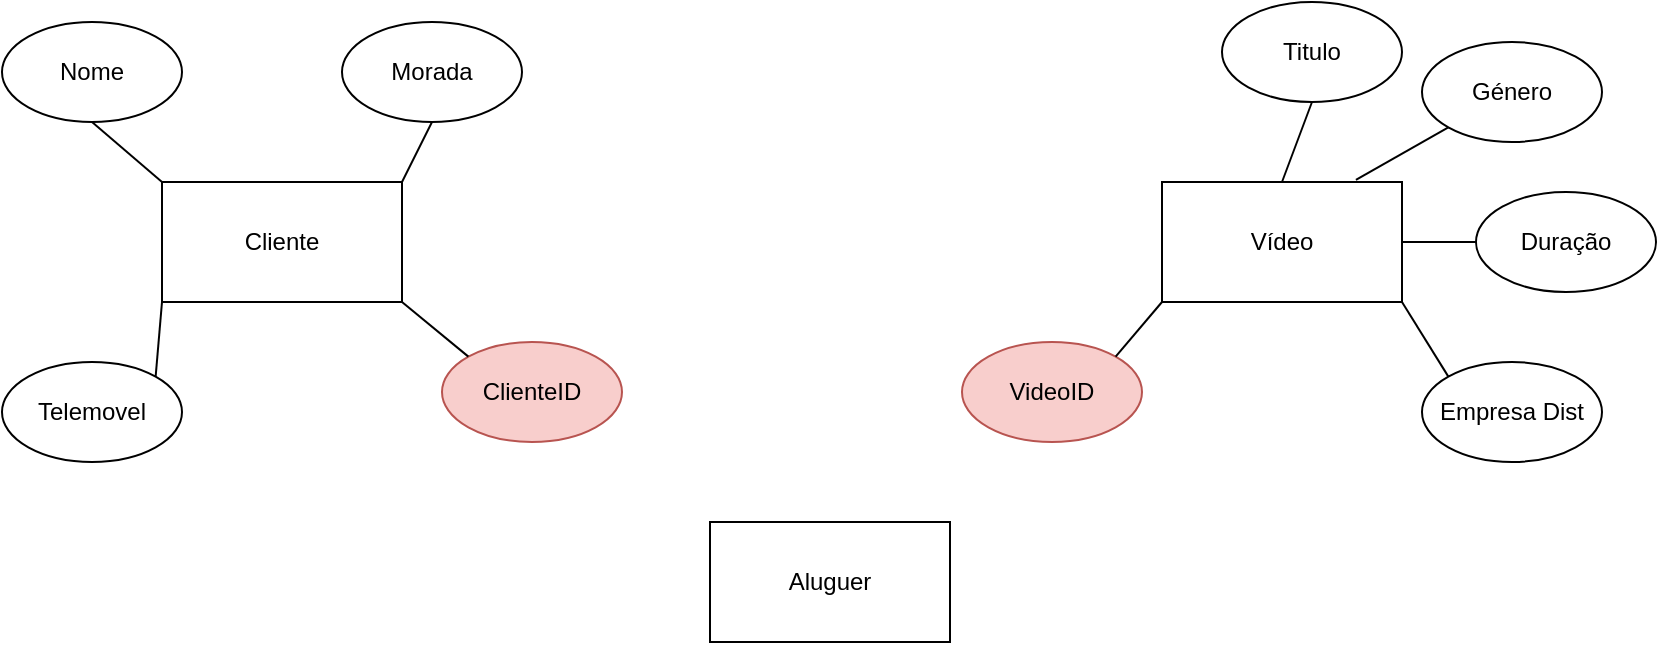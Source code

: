 <mxfile version="26.0.11">
  <diagram name="Página-1" id="H-ZeN5PNFQwEcWbW4MgQ">
    <mxGraphModel dx="1392" dy="753" grid="1" gridSize="10" guides="1" tooltips="1" connect="1" arrows="1" fold="1" page="1" pageScale="1" pageWidth="827" pageHeight="1169" math="0" shadow="0">
      <root>
        <mxCell id="0" />
        <mxCell id="1" parent="0" />
        <mxCell id="fIbbeYh1DY2cRxnVT3x6-1" value="Cliente" style="rounded=0;whiteSpace=wrap;html=1;" vertex="1" parent="1">
          <mxGeometry x="80" y="130" width="120" height="60" as="geometry" />
        </mxCell>
        <mxCell id="fIbbeYh1DY2cRxnVT3x6-2" value="Aluguer" style="rounded=0;whiteSpace=wrap;html=1;" vertex="1" parent="1">
          <mxGeometry x="354" y="300" width="120" height="60" as="geometry" />
        </mxCell>
        <mxCell id="fIbbeYh1DY2cRxnVT3x6-3" value="Vídeo" style="rounded=0;whiteSpace=wrap;html=1;" vertex="1" parent="1">
          <mxGeometry x="580" y="130" width="120" height="60" as="geometry" />
        </mxCell>
        <mxCell id="fIbbeYh1DY2cRxnVT3x6-4" value="Nome" style="ellipse;whiteSpace=wrap;html=1;" vertex="1" parent="1">
          <mxGeometry y="50" width="90" height="50" as="geometry" />
        </mxCell>
        <mxCell id="fIbbeYh1DY2cRxnVT3x6-5" value="Morada" style="ellipse;whiteSpace=wrap;html=1;" vertex="1" parent="1">
          <mxGeometry x="170" y="50" width="90" height="50" as="geometry" />
        </mxCell>
        <mxCell id="fIbbeYh1DY2cRxnVT3x6-6" value="Telemovel" style="ellipse;whiteSpace=wrap;html=1;" vertex="1" parent="1">
          <mxGeometry y="220" width="90" height="50" as="geometry" />
        </mxCell>
        <mxCell id="fIbbeYh1DY2cRxnVT3x6-7" value="ClienteID" style="ellipse;whiteSpace=wrap;html=1;fillColor=#f8cecc;strokeColor=#b85450;" vertex="1" parent="1">
          <mxGeometry x="220" y="210" width="90" height="50" as="geometry" />
        </mxCell>
        <mxCell id="fIbbeYh1DY2cRxnVT3x6-8" value="" style="endArrow=none;html=1;rounded=0;exitX=0.5;exitY=1;exitDx=0;exitDy=0;entryX=0;entryY=0;entryDx=0;entryDy=0;" edge="1" parent="1" source="fIbbeYh1DY2cRxnVT3x6-4" target="fIbbeYh1DY2cRxnVT3x6-1">
          <mxGeometry width="50" height="50" relative="1" as="geometry">
            <mxPoint x="130" y="110" as="sourcePoint" />
            <mxPoint x="180" y="60" as="targetPoint" />
          </mxGeometry>
        </mxCell>
        <mxCell id="fIbbeYh1DY2cRxnVT3x6-9" value="" style="endArrow=none;html=1;rounded=0;exitX=1;exitY=0;exitDx=0;exitDy=0;entryX=0.5;entryY=1;entryDx=0;entryDy=0;" edge="1" parent="1" source="fIbbeYh1DY2cRxnVT3x6-1" target="fIbbeYh1DY2cRxnVT3x6-5">
          <mxGeometry width="50" height="50" relative="1" as="geometry">
            <mxPoint x="85" y="110" as="sourcePoint" />
            <mxPoint x="120" y="140" as="targetPoint" />
          </mxGeometry>
        </mxCell>
        <mxCell id="fIbbeYh1DY2cRxnVT3x6-10" value="" style="endArrow=none;html=1;rounded=0;exitX=0;exitY=1;exitDx=0;exitDy=0;entryX=1;entryY=0;entryDx=0;entryDy=0;" edge="1" parent="1" source="fIbbeYh1DY2cRxnVT3x6-1" target="fIbbeYh1DY2cRxnVT3x6-6">
          <mxGeometry width="50" height="50" relative="1" as="geometry">
            <mxPoint x="55" y="110" as="sourcePoint" />
            <mxPoint x="90" y="140" as="targetPoint" />
          </mxGeometry>
        </mxCell>
        <mxCell id="fIbbeYh1DY2cRxnVT3x6-11" value="" style="endArrow=none;html=1;rounded=0;exitX=1;exitY=1;exitDx=0;exitDy=0;entryX=0;entryY=0;entryDx=0;entryDy=0;" edge="1" parent="1" source="fIbbeYh1DY2cRxnVT3x6-1" target="fIbbeYh1DY2cRxnVT3x6-7">
          <mxGeometry width="50" height="50" relative="1" as="geometry">
            <mxPoint x="65" y="120" as="sourcePoint" />
            <mxPoint x="100" y="150" as="targetPoint" />
          </mxGeometry>
        </mxCell>
        <mxCell id="fIbbeYh1DY2cRxnVT3x6-12" value="Titulo" style="ellipse;whiteSpace=wrap;html=1;" vertex="1" parent="1">
          <mxGeometry x="610" y="40" width="90" height="50" as="geometry" />
        </mxCell>
        <mxCell id="fIbbeYh1DY2cRxnVT3x6-13" value="Género" style="ellipse;whiteSpace=wrap;html=1;" vertex="1" parent="1">
          <mxGeometry x="710" y="60" width="90" height="50" as="geometry" />
        </mxCell>
        <mxCell id="fIbbeYh1DY2cRxnVT3x6-14" value="Duração" style="ellipse;whiteSpace=wrap;html=1;" vertex="1" parent="1">
          <mxGeometry x="737" y="135" width="90" height="50" as="geometry" />
        </mxCell>
        <mxCell id="fIbbeYh1DY2cRxnVT3x6-15" value="VideoID" style="ellipse;whiteSpace=wrap;html=1;fillColor=#f8cecc;strokeColor=#b85450;" vertex="1" parent="1">
          <mxGeometry x="480" y="210" width="90" height="50" as="geometry" />
        </mxCell>
        <mxCell id="fIbbeYh1DY2cRxnVT3x6-16" value="Empresa Dist" style="ellipse;whiteSpace=wrap;html=1;" vertex="1" parent="1">
          <mxGeometry x="710" y="220" width="90" height="50" as="geometry" />
        </mxCell>
        <mxCell id="fIbbeYh1DY2cRxnVT3x6-17" value="" style="endArrow=none;html=1;rounded=0;exitX=0.5;exitY=0;exitDx=0;exitDy=0;entryX=0.5;entryY=1;entryDx=0;entryDy=0;" edge="1" parent="1" source="fIbbeYh1DY2cRxnVT3x6-3" target="fIbbeYh1DY2cRxnVT3x6-12">
          <mxGeometry width="50" height="50" relative="1" as="geometry">
            <mxPoint x="210" y="140" as="sourcePoint" />
            <mxPoint x="225" y="110" as="targetPoint" />
          </mxGeometry>
        </mxCell>
        <mxCell id="fIbbeYh1DY2cRxnVT3x6-18" value="" style="endArrow=none;html=1;rounded=0;exitX=0.808;exitY=-0.017;exitDx=0;exitDy=0;entryX=0;entryY=1;entryDx=0;entryDy=0;exitPerimeter=0;" edge="1" parent="1" source="fIbbeYh1DY2cRxnVT3x6-3" target="fIbbeYh1DY2cRxnVT3x6-13">
          <mxGeometry width="50" height="50" relative="1" as="geometry">
            <mxPoint x="650" y="140" as="sourcePoint" />
            <mxPoint x="665" y="100" as="targetPoint" />
          </mxGeometry>
        </mxCell>
        <mxCell id="fIbbeYh1DY2cRxnVT3x6-19" value="" style="endArrow=none;html=1;rounded=0;exitX=1;exitY=0.5;exitDx=0;exitDy=0;entryX=0;entryY=0.5;entryDx=0;entryDy=0;" edge="1" parent="1" source="fIbbeYh1DY2cRxnVT3x6-3" target="fIbbeYh1DY2cRxnVT3x6-14">
          <mxGeometry width="50" height="50" relative="1" as="geometry">
            <mxPoint x="660" y="150" as="sourcePoint" />
            <mxPoint x="675" y="110" as="targetPoint" />
          </mxGeometry>
        </mxCell>
        <mxCell id="fIbbeYh1DY2cRxnVT3x6-20" value="" style="endArrow=none;html=1;rounded=0;exitX=0;exitY=0;exitDx=0;exitDy=0;entryX=1;entryY=1;entryDx=0;entryDy=0;" edge="1" parent="1" source="fIbbeYh1DY2cRxnVT3x6-16" target="fIbbeYh1DY2cRxnVT3x6-3">
          <mxGeometry width="50" height="50" relative="1" as="geometry">
            <mxPoint x="670" y="160" as="sourcePoint" />
            <mxPoint x="685" y="120" as="targetPoint" />
          </mxGeometry>
        </mxCell>
        <mxCell id="fIbbeYh1DY2cRxnVT3x6-21" value="" style="endArrow=none;html=1;rounded=0;exitX=1;exitY=0;exitDx=0;exitDy=0;entryX=0;entryY=1;entryDx=0;entryDy=0;" edge="1" parent="1" source="fIbbeYh1DY2cRxnVT3x6-15" target="fIbbeYh1DY2cRxnVT3x6-3">
          <mxGeometry width="50" height="50" relative="1" as="geometry">
            <mxPoint x="680" y="170" as="sourcePoint" />
            <mxPoint x="695" y="130" as="targetPoint" />
          </mxGeometry>
        </mxCell>
      </root>
    </mxGraphModel>
  </diagram>
</mxfile>

